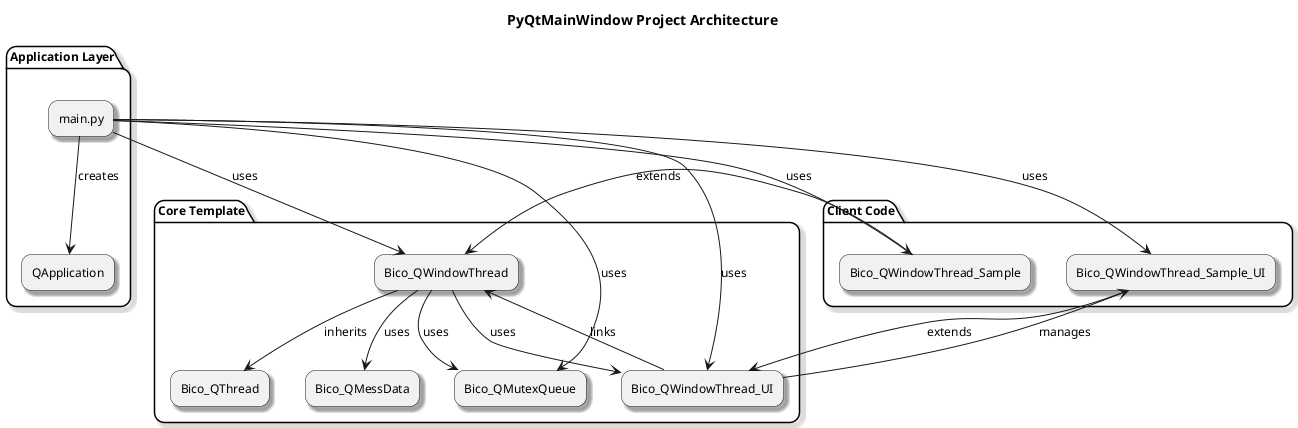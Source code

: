 @startuml PyQtMainWindow_Architecture

skinparam componentStyle rectangle
skinparam backgroundColor white
skinparam defaultFontName Arial
skinparam defaultFontSize 12
skinparam roundcorner 20
skinparam shadowing true

title PyQtMainWindow Project Architecture

package "Application Layer" {
    [main.py] as main
    [QApplication] as qapp
}

package "Core Template" {
    component Bico_QWindowThread
    component Bico_QWindowThread_UI
    component Bico_QMutexQueue
    component Bico_QThread
    component Bico_QMessData
}

package "Client Code" {
    component Bico_QWindowThread_Sample
    component Bico_QWindowThread_Sample_UI
}

main --> qapp : creates
main --> Bico_QWindowThread : uses
main --> Bico_QWindowThread_UI : uses
main --> Bico_QMutexQueue : uses
main --> Bico_QWindowThread_Sample : uses
main --> Bico_QWindowThread_Sample_UI : uses

Bico_QWindowThread --> Bico_QThread : inherits
Bico_QWindowThread --> Bico_QMutexQueue : uses
Bico_QWindowThread --> Bico_QWindowThread_UI : uses
Bico_QWindowThread --> Bico_QMessData : uses

Bico_QWindowThread_UI --> Bico_QWindowThread : links
Bico_QWindowThread_UI --> Bico_QWindowThread_Sample_UI : manages

Bico_QWindowThread_Sample --> Bico_QWindowThread : extends
Bico_QWindowThread_Sample_UI --> Bico_QWindowThread_UI : extends

@enduml